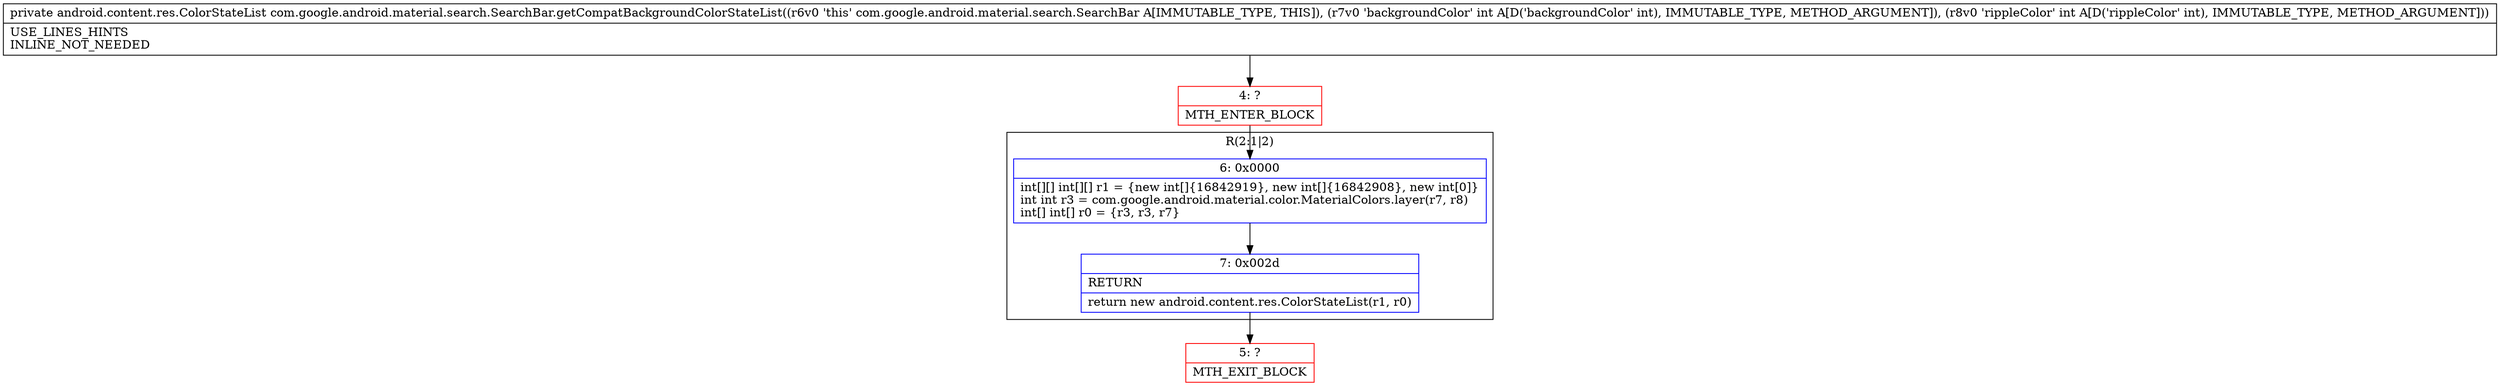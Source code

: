 digraph "CFG forcom.google.android.material.search.SearchBar.getCompatBackgroundColorStateList(II)Landroid\/content\/res\/ColorStateList;" {
subgraph cluster_Region_975201197 {
label = "R(2:1|2)";
node [shape=record,color=blue];
Node_6 [shape=record,label="{6\:\ 0x0000|int[][] int[][] r1 = \{new int[]\{16842919\}, new int[]\{16842908\}, new int[0]\}\lint int r3 = com.google.android.material.color.MaterialColors.layer(r7, r8)\lint[] int[] r0 = \{r3, r3, r7\}\l}"];
Node_7 [shape=record,label="{7\:\ 0x002d|RETURN\l|return new android.content.res.ColorStateList(r1, r0)\l}"];
}
Node_4 [shape=record,color=red,label="{4\:\ ?|MTH_ENTER_BLOCK\l}"];
Node_5 [shape=record,color=red,label="{5\:\ ?|MTH_EXIT_BLOCK\l}"];
MethodNode[shape=record,label="{private android.content.res.ColorStateList com.google.android.material.search.SearchBar.getCompatBackgroundColorStateList((r6v0 'this' com.google.android.material.search.SearchBar A[IMMUTABLE_TYPE, THIS]), (r7v0 'backgroundColor' int A[D('backgroundColor' int), IMMUTABLE_TYPE, METHOD_ARGUMENT]), (r8v0 'rippleColor' int A[D('rippleColor' int), IMMUTABLE_TYPE, METHOD_ARGUMENT]))  | USE_LINES_HINTS\lINLINE_NOT_NEEDED\l}"];
MethodNode -> Node_4;Node_6 -> Node_7;
Node_7 -> Node_5;
Node_4 -> Node_6;
}


